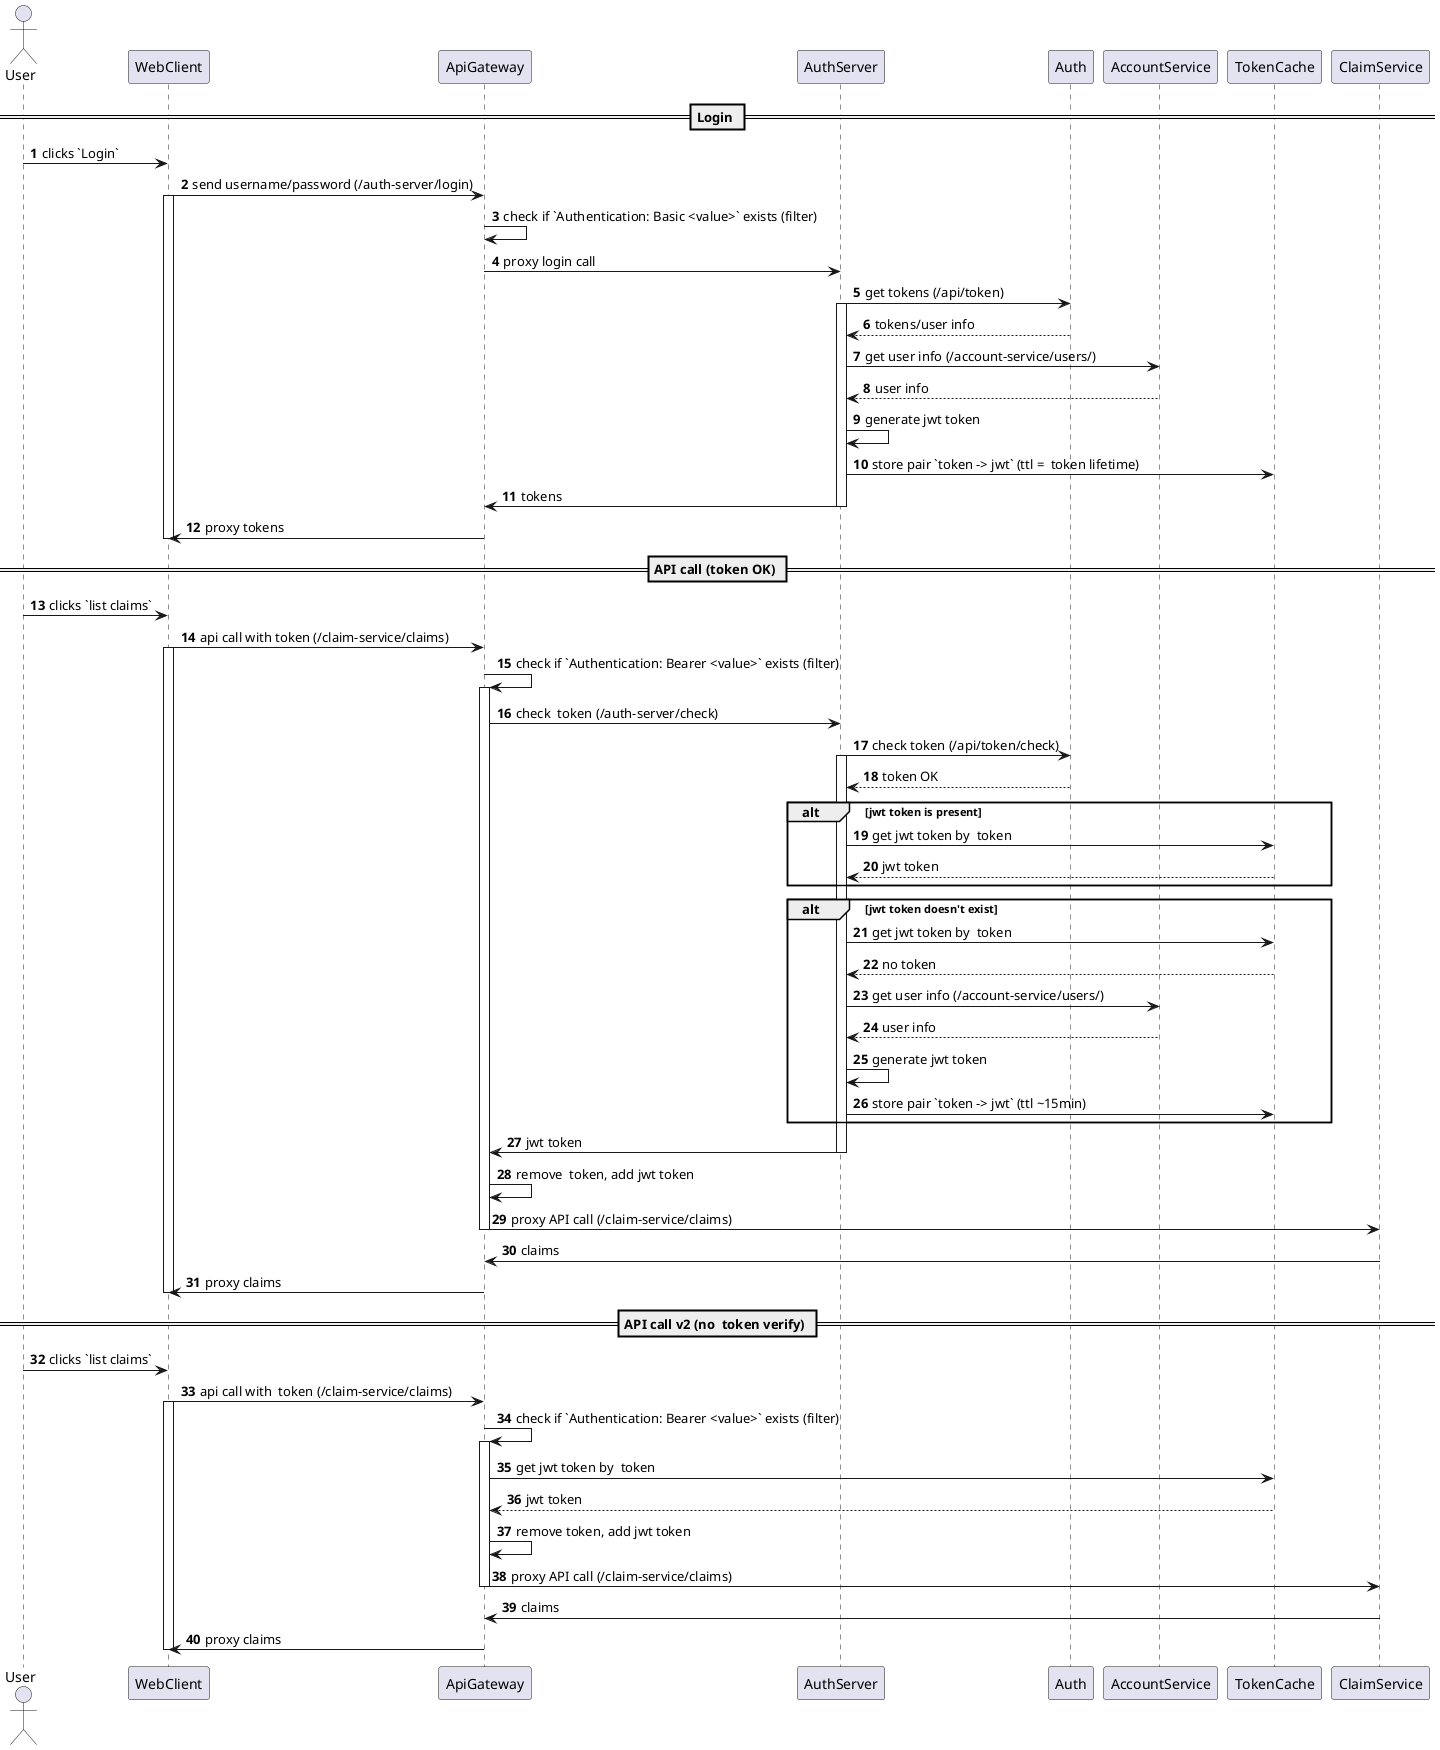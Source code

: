 @startuml

actor User
autonumber
== Login ==
User -> WebClient : clicks `Login`
WebClient -> ApiGateway : send username/password (/auth-server/login)
activate WebClient
ApiGateway -> ApiGateway : check if `Authentication: Basic <value>` exists (filter)
ApiGateway -> AuthServer : proxy login call
AuthServer -> Auth : get tokens (/api/token)
activate AuthServer
Auth --> AuthServer : tokens/user info
AuthServer -> AccountService : get user info (/account-service/users/)
AccountService --> AuthServer : user info
AuthServer -> AuthServer : generate jwt token
AuthServer -> TokenCache : store pair `token -> jwt` (ttl =  token lifetime)
AuthServer -> ApiGateway : tokens
deactivate AuthServer
ApiGateway -> WebClient : proxy tokens
deactivate WebClient

== API call (token OK) ==
User -> WebClient : clicks `list claims`
WebClient -> ApiGateway : api call with token (/claim-service/claims)
activate WebClient
ApiGateway -> ApiGateway : check if `Authentication: Bearer <value>` exists (filter)
activate ApiGateway
ApiGateway -> AuthServer : check  token (/auth-server/check)
AuthServer -> Auth : check token (/api/token/check)
activate AuthServer
Auth --> AuthServer : token OK
alt jwt token is present
AuthServer -> TokenCache : get jwt token by  token
TokenCache --> AuthServer : jwt token
end
alt jwt token doesn't exist
AuthServer -> TokenCache : get jwt token by  token
TokenCache --> AuthServer : no token
AuthServer -> AccountService : get user info (/account-service/users/)
AccountService --> AuthServer : user info
AuthServer -> AuthServer : generate jwt token
AuthServer -> TokenCache : store pair `token -> jwt` (ttl ~15min)
end
AuthServer -> ApiGateway : jwt token
deactivate AuthServer
ApiGateway -> ApiGateway : remove  token, add jwt token
ApiGateway -> ClaimService : proxy API call (/claim-service/claims)
deactivate ApiGateway
ClaimService -> ApiGateway : claims
ApiGateway -> WebClient : proxy claims
deactivate WebClient

== API call v2 (no  token verify) ==
User -> WebClient : clicks `list claims`
WebClient -> ApiGateway : api call with  token (/claim-service/claims)
activate WebClient
ApiGateway -> ApiGateway : check if `Authentication: Bearer <value>` exists (filter)
activate ApiGateway
ApiGateway -> TokenCache : get jwt token by  token
TokenCache --> ApiGateway : jwt token
ApiGateway -> ApiGateway :  remove token, add jwt token
ApiGateway -> ClaimService : proxy API call (/claim-service/claims)
deactivate ApiGateway
ClaimService -> ApiGateway : claims
ApiGateway -> WebClient : proxy claims
deactivate WebClient

@enduml